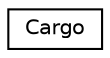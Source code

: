 digraph "Graphical Class Hierarchy"
{
 // LATEX_PDF_SIZE
  edge [fontname="Helvetica",fontsize="10",labelfontname="Helvetica",labelfontsize="10"];
  node [fontname="Helvetica",fontsize="10",shape=record];
  rankdir="LR";
  Node0 [label="Cargo",height=0.2,width=0.4,color="black", fillcolor="white", style="filled",URL="$classCargo.html",tooltip="A cargo class."];
}
